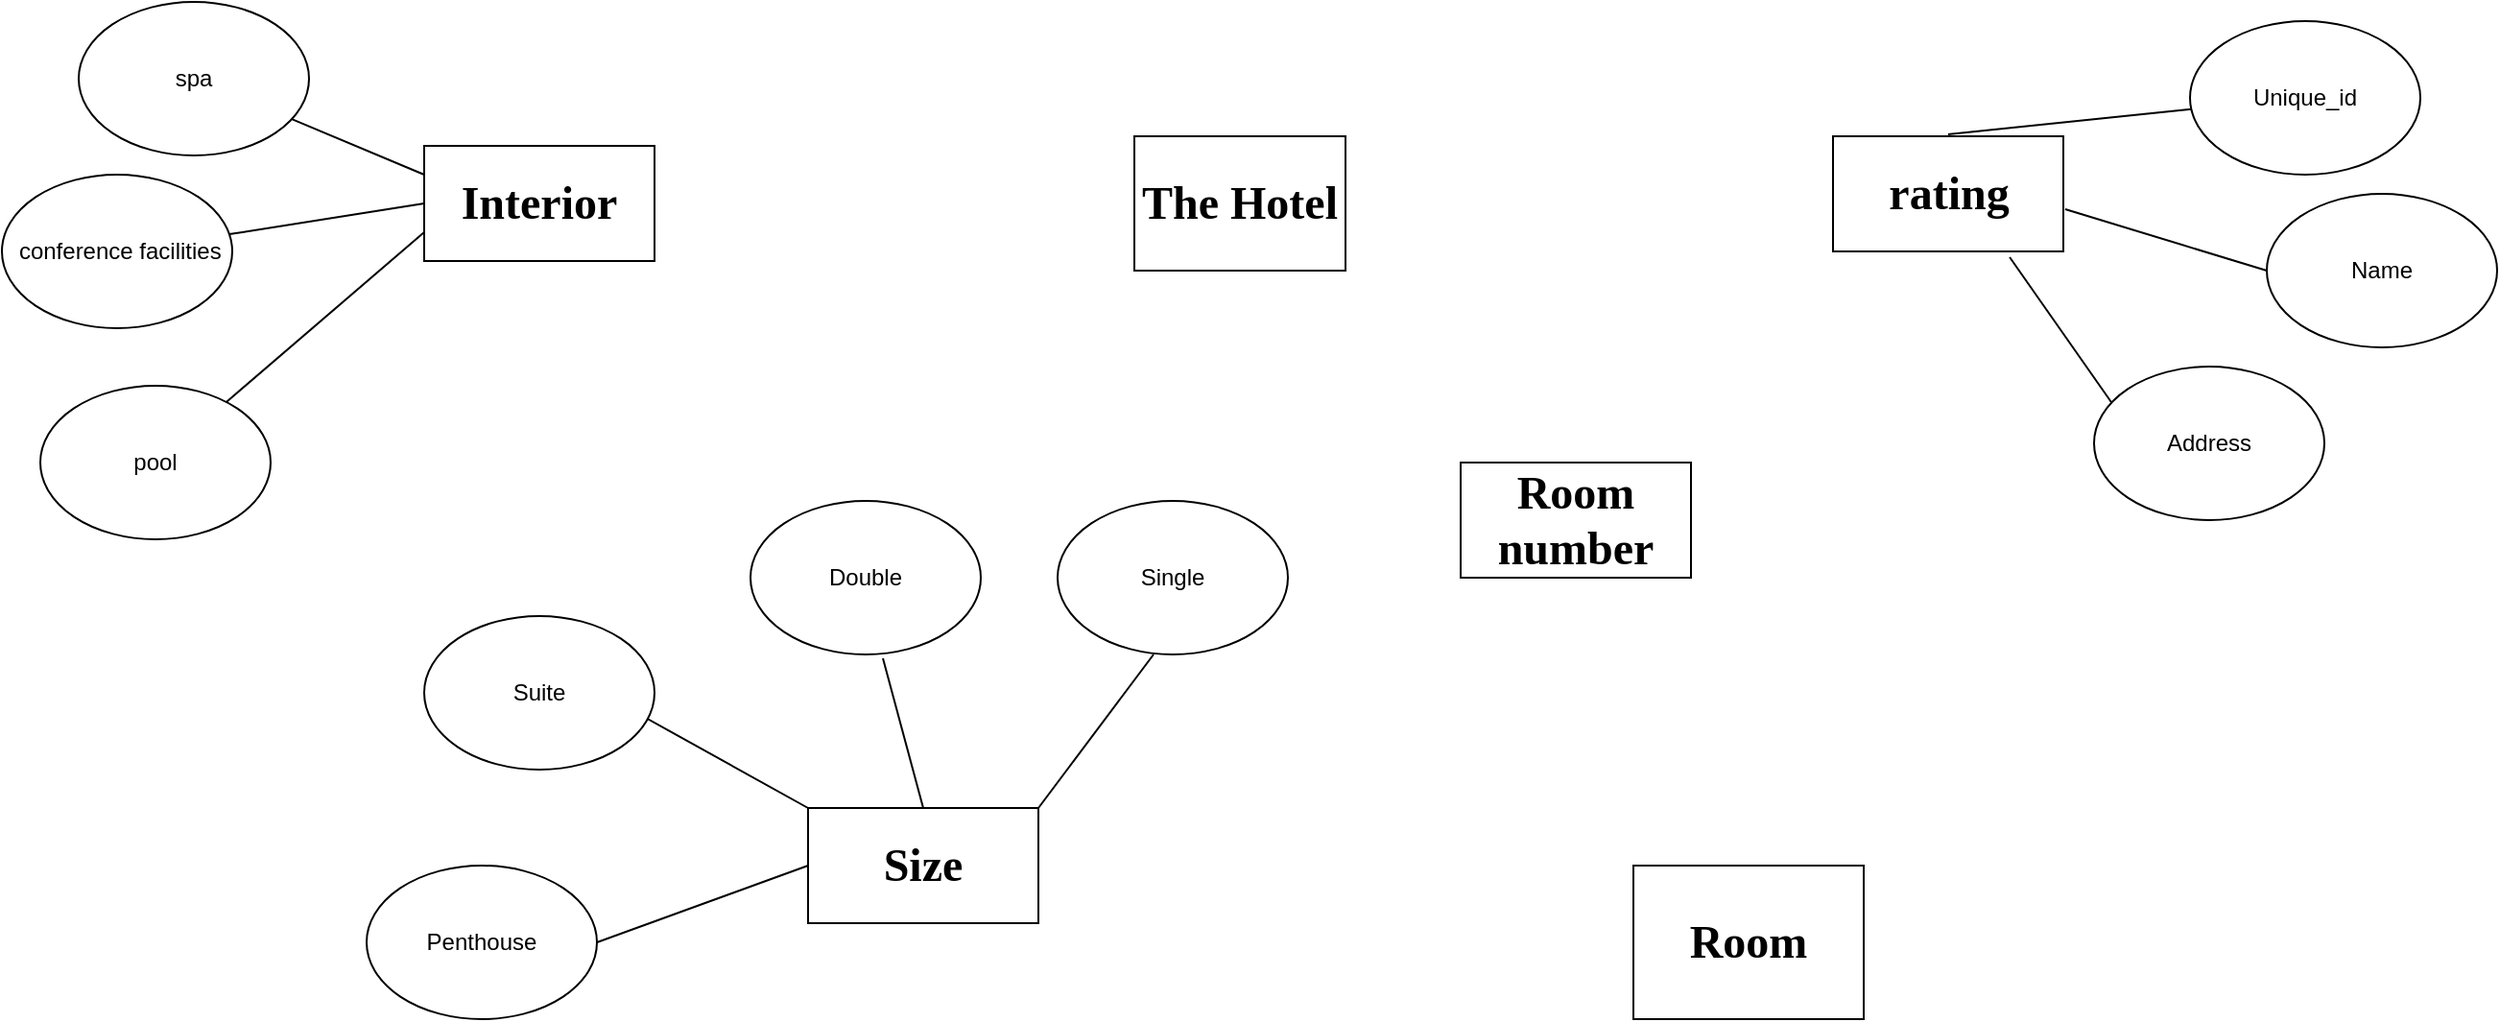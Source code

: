 <mxfile version="13.6.6" type="github">
  <diagram id="ndsWQ_kn3M8PsuXBP-gz" name="Page-1">
    <mxGraphModel dx="2249" dy="794" grid="1" gridSize="10" guides="1" tooltips="1" connect="1" arrows="1" fold="1" page="1" pageScale="1" pageWidth="827" pageHeight="1169" math="0" shadow="0">
      <root>
        <mxCell id="0" />
        <mxCell id="1" parent="0" />
        <mxCell id="gxT-LKBwgcGfeYC_JMHA-1" value="&lt;h1&gt;&lt;font face=&quot;Times New Roman&quot;&gt;The Hotel&lt;/font&gt;&lt;/h1&gt;" style="rounded=0;whiteSpace=wrap;html=1;" vertex="1" parent="1">
          <mxGeometry x="50" y="70" width="110" height="70" as="geometry" />
        </mxCell>
        <mxCell id="gxT-LKBwgcGfeYC_JMHA-9" value="&lt;h1&gt;&lt;font face=&quot;Times New Roman&quot;&gt;rating&lt;/font&gt;&lt;/h1&gt;" style="verticalLabelPosition=middle;verticalAlign=middle;html=1;shape=mxgraph.basic.rect;fillColor2=none;strokeWidth=1;size=20;indent=5;labelPosition=center;align=center;" vertex="1" parent="1">
          <mxGeometry x="414" y="70" width="120" height="60" as="geometry" />
        </mxCell>
        <mxCell id="gxT-LKBwgcGfeYC_JMHA-10" value="" style="endArrow=none;html=1;exitX=0.5;exitY=-0.017;exitDx=0;exitDy=0;exitPerimeter=0;" edge="1" parent="1" source="gxT-LKBwgcGfeYC_JMHA-9" target="gxT-LKBwgcGfeYC_JMHA-11">
          <mxGeometry width="50" height="50" relative="1" as="geometry">
            <mxPoint x="390" y="370" as="sourcePoint" />
            <mxPoint x="570" y="50" as="targetPoint" />
            <Array as="points" />
          </mxGeometry>
        </mxCell>
        <mxCell id="gxT-LKBwgcGfeYC_JMHA-11" value="Unique_id" style="ellipse;whiteSpace=wrap;html=1;" vertex="1" parent="1">
          <mxGeometry x="600" y="10" width="120" height="80" as="geometry" />
        </mxCell>
        <mxCell id="gxT-LKBwgcGfeYC_JMHA-12" value="" style="endArrow=none;html=1;entryX=1.008;entryY=0.633;entryDx=0;entryDy=0;entryPerimeter=0;" edge="1" parent="1" target="gxT-LKBwgcGfeYC_JMHA-9">
          <mxGeometry width="50" height="50" relative="1" as="geometry">
            <mxPoint x="640" y="140" as="sourcePoint" />
            <mxPoint x="440" y="320" as="targetPoint" />
            <Array as="points" />
          </mxGeometry>
        </mxCell>
        <mxCell id="gxT-LKBwgcGfeYC_JMHA-13" value="Name" style="ellipse;whiteSpace=wrap;html=1;" vertex="1" parent="1">
          <mxGeometry x="640" y="100" width="120" height="80" as="geometry" />
        </mxCell>
        <mxCell id="gxT-LKBwgcGfeYC_JMHA-14" value="" style="endArrow=none;html=1;entryX=0.767;entryY=1.05;entryDx=0;entryDy=0;entryPerimeter=0;" edge="1" parent="1" target="gxT-LKBwgcGfeYC_JMHA-9">
          <mxGeometry width="50" height="50" relative="1" as="geometry">
            <mxPoint x="560" y="210" as="sourcePoint" />
            <mxPoint x="440" y="320" as="targetPoint" />
          </mxGeometry>
        </mxCell>
        <mxCell id="gxT-LKBwgcGfeYC_JMHA-15" value="Address" style="ellipse;whiteSpace=wrap;html=1;" vertex="1" parent="1">
          <mxGeometry x="550" y="190" width="120" height="80" as="geometry" />
        </mxCell>
        <mxCell id="gxT-LKBwgcGfeYC_JMHA-19" value="&lt;h1&gt;&lt;font face=&quot;Times New Roman&quot;&gt;Interior&lt;/font&gt;&lt;/h1&gt;" style="rounded=0;whiteSpace=wrap;html=1;" vertex="1" parent="1">
          <mxGeometry x="-320" y="75" width="120" height="60" as="geometry" />
        </mxCell>
        <mxCell id="gxT-LKBwgcGfeYC_JMHA-20" value="" style="endArrow=none;html=1;exitX=0;exitY=0.75;exitDx=0;exitDy=0;" edge="1" parent="1" source="gxT-LKBwgcGfeYC_JMHA-19" target="gxT-LKBwgcGfeYC_JMHA-21">
          <mxGeometry width="50" height="50" relative="1" as="geometry">
            <mxPoint x="390" y="340" as="sourcePoint" />
            <mxPoint x="230" y="350" as="targetPoint" />
          </mxGeometry>
        </mxCell>
        <mxCell id="gxT-LKBwgcGfeYC_JMHA-21" value="pool" style="ellipse;whiteSpace=wrap;html=1;" vertex="1" parent="1">
          <mxGeometry x="-520" y="200" width="120" height="80" as="geometry" />
        </mxCell>
        <mxCell id="gxT-LKBwgcGfeYC_JMHA-22" value="" style="endArrow=none;html=1;exitX=0;exitY=0.5;exitDx=0;exitDy=0;" edge="1" parent="1" source="gxT-LKBwgcGfeYC_JMHA-19" target="gxT-LKBwgcGfeYC_JMHA-23">
          <mxGeometry width="50" height="50" relative="1" as="geometry">
            <mxPoint x="390" y="340" as="sourcePoint" />
            <mxPoint x="230" y="430" as="targetPoint" />
          </mxGeometry>
        </mxCell>
        <mxCell id="gxT-LKBwgcGfeYC_JMHA-23" value="&amp;nbsp;conference facilities" style="ellipse;whiteSpace=wrap;html=1;" vertex="1" parent="1">
          <mxGeometry x="-540" y="90" width="120" height="80" as="geometry" />
        </mxCell>
        <mxCell id="gxT-LKBwgcGfeYC_JMHA-24" value="" style="endArrow=none;html=1;exitX=0;exitY=0.25;exitDx=0;exitDy=0;" edge="1" parent="1" source="gxT-LKBwgcGfeYC_JMHA-19" target="gxT-LKBwgcGfeYC_JMHA-25">
          <mxGeometry width="50" height="50" relative="1" as="geometry">
            <mxPoint x="390" y="340" as="sourcePoint" />
            <mxPoint x="170" y="480" as="targetPoint" />
          </mxGeometry>
        </mxCell>
        <mxCell id="gxT-LKBwgcGfeYC_JMHA-25" value="spa" style="ellipse;whiteSpace=wrap;html=1;" vertex="1" parent="1">
          <mxGeometry x="-500" width="120" height="80" as="geometry" />
        </mxCell>
        <mxCell id="gxT-LKBwgcGfeYC_JMHA-27" value="&lt;h1&gt;&lt;font face=&quot;Times New Roman&quot;&gt;Room&lt;/font&gt;&lt;/h1&gt;" style="rounded=0;whiteSpace=wrap;html=1;" vertex="1" parent="1">
          <mxGeometry x="310" y="450" width="120" height="80" as="geometry" />
        </mxCell>
        <mxCell id="gxT-LKBwgcGfeYC_JMHA-43" value="Double" style="ellipse;whiteSpace=wrap;html=1;" vertex="1" parent="1">
          <mxGeometry x="-150" y="260" width="120" height="80" as="geometry" />
        </mxCell>
        <mxCell id="gxT-LKBwgcGfeYC_JMHA-44" value="" style="endArrow=none;html=1;entryX=0.575;entryY=1.025;entryDx=0;entryDy=0;exitX=0.5;exitY=0;exitDx=0;exitDy=0;entryPerimeter=0;" edge="1" parent="1" source="gxT-LKBwgcGfeYC_JMHA-48" target="gxT-LKBwgcGfeYC_JMHA-43">
          <mxGeometry width="50" height="50" relative="1" as="geometry">
            <mxPoint x="20" y="330" as="sourcePoint" />
            <mxPoint x="460" y="340" as="targetPoint" />
          </mxGeometry>
        </mxCell>
        <mxCell id="gxT-LKBwgcGfeYC_JMHA-47" value="&lt;h1&gt;&lt;font face=&quot;Times New Roman&quot;&gt;Room number&lt;/font&gt;&lt;/h1&gt;" style="rounded=0;whiteSpace=wrap;html=1;" vertex="1" parent="1">
          <mxGeometry x="220" y="240" width="120" height="60" as="geometry" />
        </mxCell>
        <mxCell id="gxT-LKBwgcGfeYC_JMHA-48" value="&lt;h1&gt;&lt;font face=&quot;Times New Roman&quot;&gt;Size&lt;/font&gt;&lt;/h1&gt;" style="rounded=0;whiteSpace=wrap;html=1;" vertex="1" parent="1">
          <mxGeometry x="-120" y="420" width="120" height="60" as="geometry" />
        </mxCell>
        <mxCell id="gxT-LKBwgcGfeYC_JMHA-49" value="" style="endArrow=none;html=1;entryX=1;entryY=0;entryDx=0;entryDy=0;" edge="1" parent="1" target="gxT-LKBwgcGfeYC_JMHA-48">
          <mxGeometry width="50" height="50" relative="1" as="geometry">
            <mxPoint x="60" y="340" as="sourcePoint" />
            <mxPoint x="150" y="390" as="targetPoint" />
          </mxGeometry>
        </mxCell>
        <mxCell id="gxT-LKBwgcGfeYC_JMHA-50" value="&lt;span&gt;Single&lt;/span&gt;" style="ellipse;whiteSpace=wrap;html=1;" vertex="1" parent="1">
          <mxGeometry x="10" y="260" width="120" height="80" as="geometry" />
        </mxCell>
        <mxCell id="gxT-LKBwgcGfeYC_JMHA-51" value="" style="endArrow=none;html=1;entryX=0;entryY=0;entryDx=0;entryDy=0;" edge="1" parent="1" target="gxT-LKBwgcGfeYC_JMHA-48">
          <mxGeometry width="50" height="50" relative="1" as="geometry">
            <mxPoint x="-210" y="370" as="sourcePoint" />
            <mxPoint x="150" y="390" as="targetPoint" />
          </mxGeometry>
        </mxCell>
        <mxCell id="gxT-LKBwgcGfeYC_JMHA-52" value="Suite" style="ellipse;whiteSpace=wrap;html=1;" vertex="1" parent="1">
          <mxGeometry x="-320" y="320" width="120" height="80" as="geometry" />
        </mxCell>
        <mxCell id="gxT-LKBwgcGfeYC_JMHA-53" value="" style="endArrow=none;html=1;entryX=0;entryY=0.5;entryDx=0;entryDy=0;" edge="1" parent="1" target="gxT-LKBwgcGfeYC_JMHA-48">
          <mxGeometry width="50" height="50" relative="1" as="geometry">
            <mxPoint x="-230" y="490" as="sourcePoint" />
            <mxPoint x="150" y="390" as="targetPoint" />
          </mxGeometry>
        </mxCell>
        <mxCell id="gxT-LKBwgcGfeYC_JMHA-54" value="Penthouse" style="ellipse;whiteSpace=wrap;html=1;" vertex="1" parent="1">
          <mxGeometry x="-350" y="450" width="120" height="80" as="geometry" />
        </mxCell>
      </root>
    </mxGraphModel>
  </diagram>
</mxfile>

